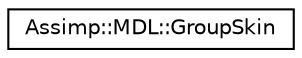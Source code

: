 digraph "Graphical Class Hierarchy"
{
  edge [fontname="Helvetica",fontsize="10",labelfontname="Helvetica",labelfontsize="10"];
  node [fontname="Helvetica",fontsize="10",shape=record];
  rankdir="LR";
  Node1 [label="Assimp::MDL::GroupSkin",height=0.2,width=0.4,color="black", fillcolor="white", style="filled",URL="$struct_assimp_1_1_m_d_l_1_1_group_skin.html",tooltip="Skin data structure #2 (group of pictures) "];
}

